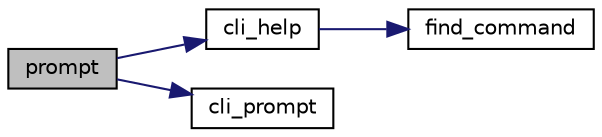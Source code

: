 digraph "prompt"
{
 // LATEX_PDF_SIZE
  edge [fontname="Helvetica",fontsize="10",labelfontname="Helvetica",labelfontsize="10"];
  node [fontname="Helvetica",fontsize="10",shape=record];
  rankdir="LR";
  Node1 [label="prompt",height=0.2,width=0.4,color="black", fillcolor="grey75", style="filled", fontcolor="black",tooltip=" "];
  Node1 -> Node2 [color="midnightblue",fontsize="10",style="solid",fontname="Helvetica"];
  Node2 [label="cli_help",height=0.2,width=0.4,color="black", fillcolor="white", style="filled",URL="$cli__cmd_8c.html#a96376fb161ed758586e0553bda6bec1e",tooltip=" "];
  Node2 -> Node3 [color="midnightblue",fontsize="10",style="solid",fontname="Helvetica"];
  Node3 [label="find_command",height=0.2,width=0.4,color="black", fillcolor="white", style="filled",URL="$cli_8c.html#a152a4a0d29a978922a9fe8ad54d1ac8b",tooltip=" "];
  Node1 -> Node4 [color="midnightblue",fontsize="10",style="solid",fontname="Helvetica"];
  Node4 [label="cli_prompt",height=0.2,width=0.4,color="black", fillcolor="white", style="filled",URL="$cli_8c.html#a4b9c85b2e092d932085683dd7177e0c0",tooltip=" "];
}
